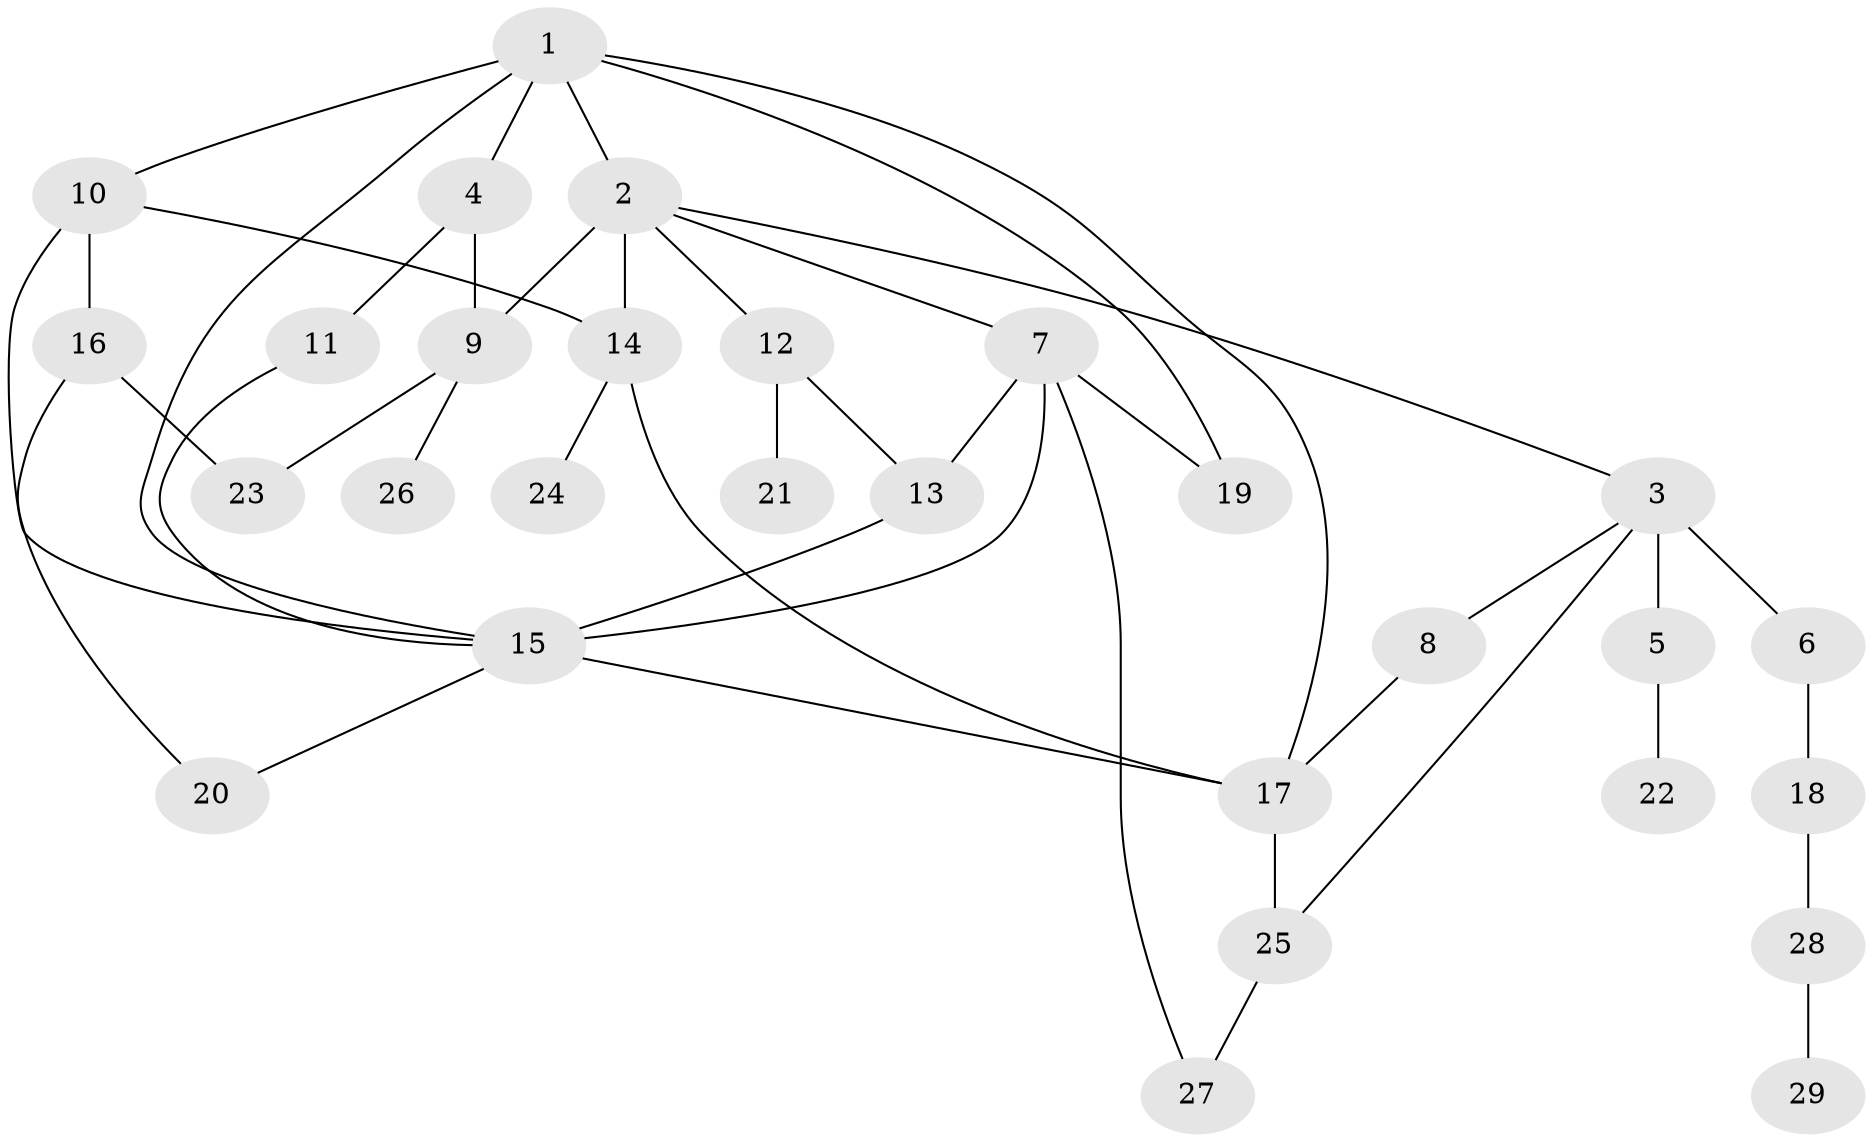 // original degree distribution, {2: 0.2608695652173913, 4: 0.10869565217391304, 5: 0.07608695652173914, 8: 0.010869565217391304, 3: 0.18478260869565216, 7: 0.010869565217391304, 1: 0.33695652173913043, 6: 0.010869565217391304}
// Generated by graph-tools (version 1.1) at 2025/48/03/04/25 22:48:49]
// undirected, 29 vertices, 43 edges
graph export_dot {
  node [color=gray90,style=filled];
  1;
  2;
  3;
  4;
  5;
  6;
  7;
  8;
  9;
  10;
  11;
  12;
  13;
  14;
  15;
  16;
  17;
  18;
  19;
  20;
  21;
  22;
  23;
  24;
  25;
  26;
  27;
  28;
  29;
  1 -- 2 [weight=1.0];
  1 -- 4 [weight=2.0];
  1 -- 10 [weight=1.0];
  1 -- 15 [weight=1.0];
  1 -- 17 [weight=1.0];
  1 -- 19 [weight=2.0];
  2 -- 3 [weight=1.0];
  2 -- 7 [weight=1.0];
  2 -- 9 [weight=2.0];
  2 -- 12 [weight=1.0];
  2 -- 14 [weight=1.0];
  3 -- 5 [weight=3.0];
  3 -- 6 [weight=1.0];
  3 -- 8 [weight=1.0];
  3 -- 25 [weight=1.0];
  4 -- 9 [weight=1.0];
  4 -- 11 [weight=1.0];
  5 -- 22 [weight=1.0];
  6 -- 18 [weight=1.0];
  7 -- 13 [weight=1.0];
  7 -- 15 [weight=2.0];
  7 -- 19 [weight=1.0];
  7 -- 27 [weight=1.0];
  8 -- 17 [weight=1.0];
  9 -- 23 [weight=1.0];
  9 -- 26 [weight=1.0];
  10 -- 14 [weight=1.0];
  10 -- 15 [weight=1.0];
  10 -- 16 [weight=1.0];
  11 -- 15 [weight=1.0];
  12 -- 13 [weight=1.0];
  12 -- 21 [weight=1.0];
  13 -- 15 [weight=1.0];
  14 -- 17 [weight=1.0];
  14 -- 24 [weight=1.0];
  15 -- 17 [weight=1.0];
  15 -- 20 [weight=1.0];
  16 -- 20 [weight=1.0];
  16 -- 23 [weight=1.0];
  17 -- 25 [weight=2.0];
  18 -- 28 [weight=1.0];
  25 -- 27 [weight=1.0];
  28 -- 29 [weight=3.0];
}
